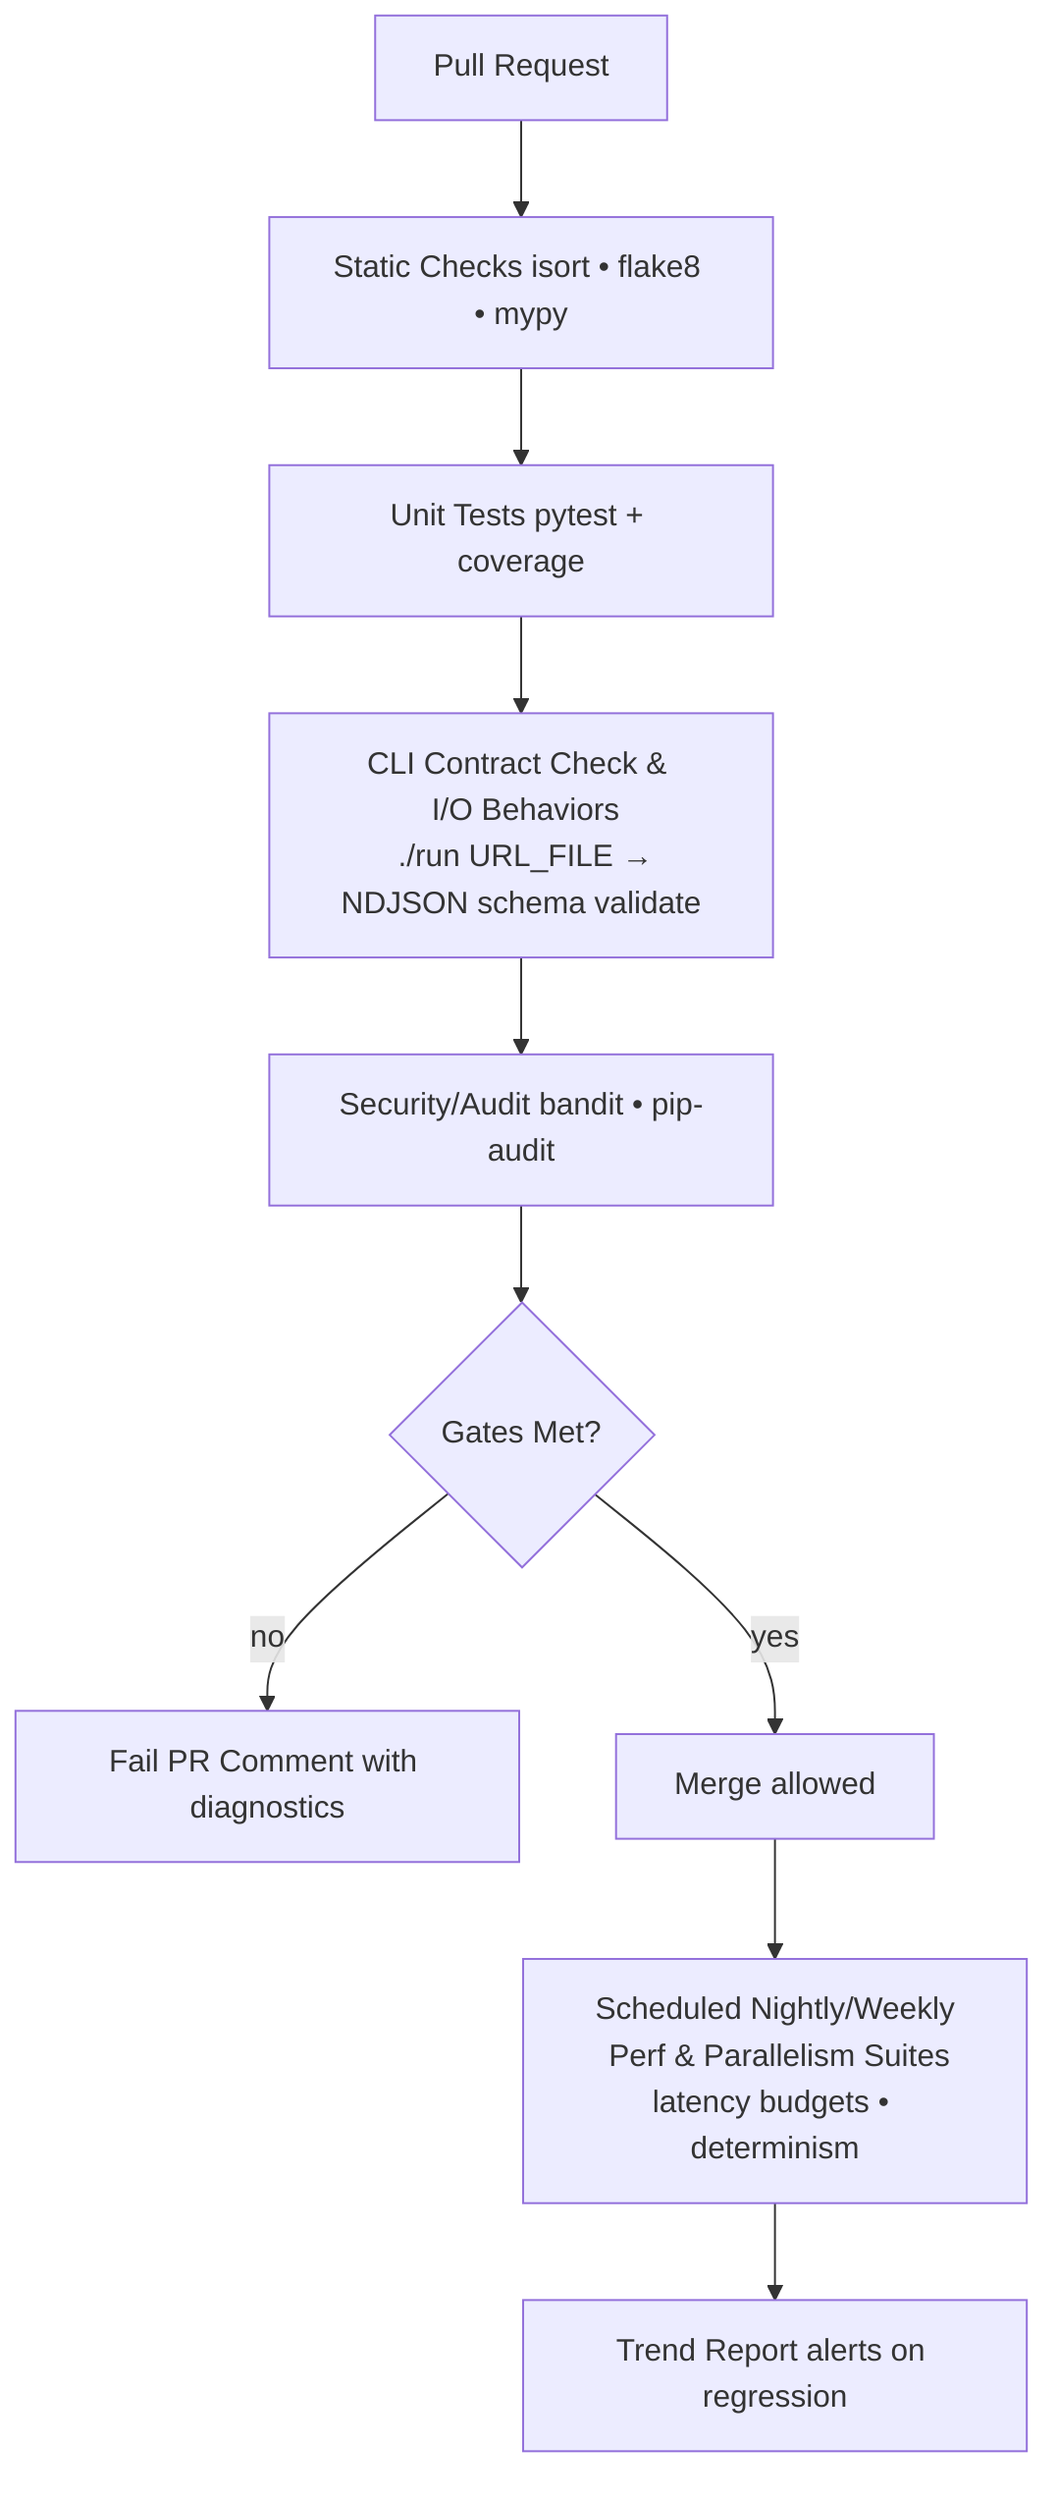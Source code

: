 flowchart TD
  A[Pull Request] --> B[Static Checks isort • flake8 • mypy]
  B --> C[Unit Tests pytest + coverage]
  C --> D[CLI Contract Check & 
  I/O Behaviors 
  ./run URL_FILE → NDJSON schema validate]
  D --> E[Security/Audit bandit • pip-audit]
  E --> F{Gates Met?}
  F -- no --> G[Fail PR Comment with diagnostics]
  F -- yes --> H[Merge allowed]
  H --> I[Scheduled Nightly/Weekly
  Perf & Parallelism Suites latency budgets • determinism]
  I --> J[Trend Report alerts on regression]